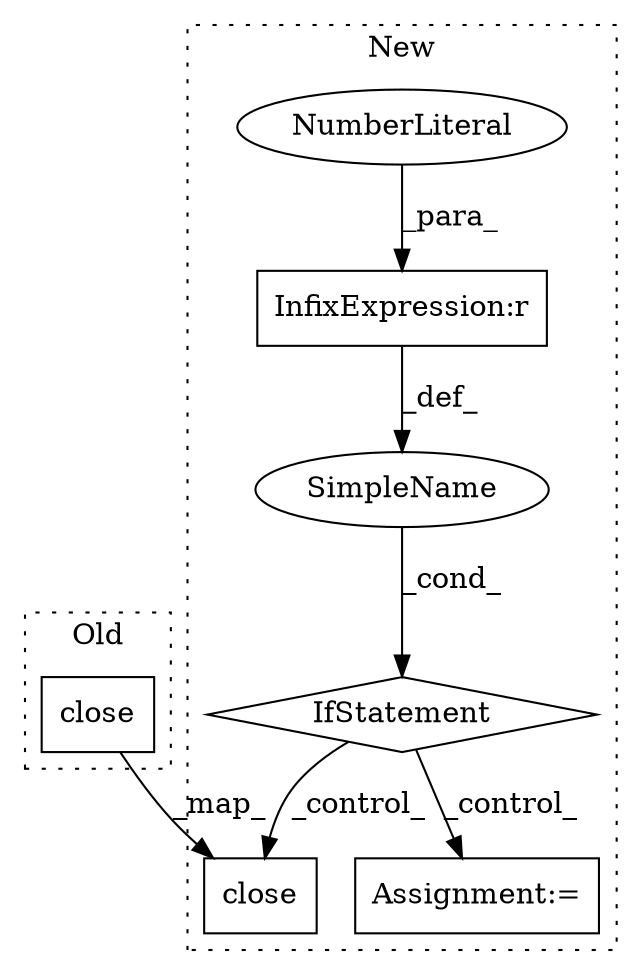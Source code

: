 digraph G {
subgraph cluster0 {
1 [label="close" a="32" s="594" l="7" shape="box"];
label = "Old";
style="dotted";
}
subgraph cluster1 {
2 [label="close" a="32" s="1305" l="7" shape="box"];
3 [label="IfStatement" a="25" s="694,739" l="4,2" shape="diamond"];
4 [label="SimpleName" a="42" s="" l="" shape="ellipse"];
5 [label="InfixExpression:r" a="27" s="734" l="4" shape="box"];
6 [label="Assignment:=" a="7" s="777,885" l="57,2" shape="box"];
7 [label="NumberLiteral" a="34" s="738" l="1" shape="ellipse"];
label = "New";
style="dotted";
}
1 -> 2 [label="_map_"];
3 -> 6 [label="_control_"];
3 -> 2 [label="_control_"];
4 -> 3 [label="_cond_"];
5 -> 4 [label="_def_"];
7 -> 5 [label="_para_"];
}